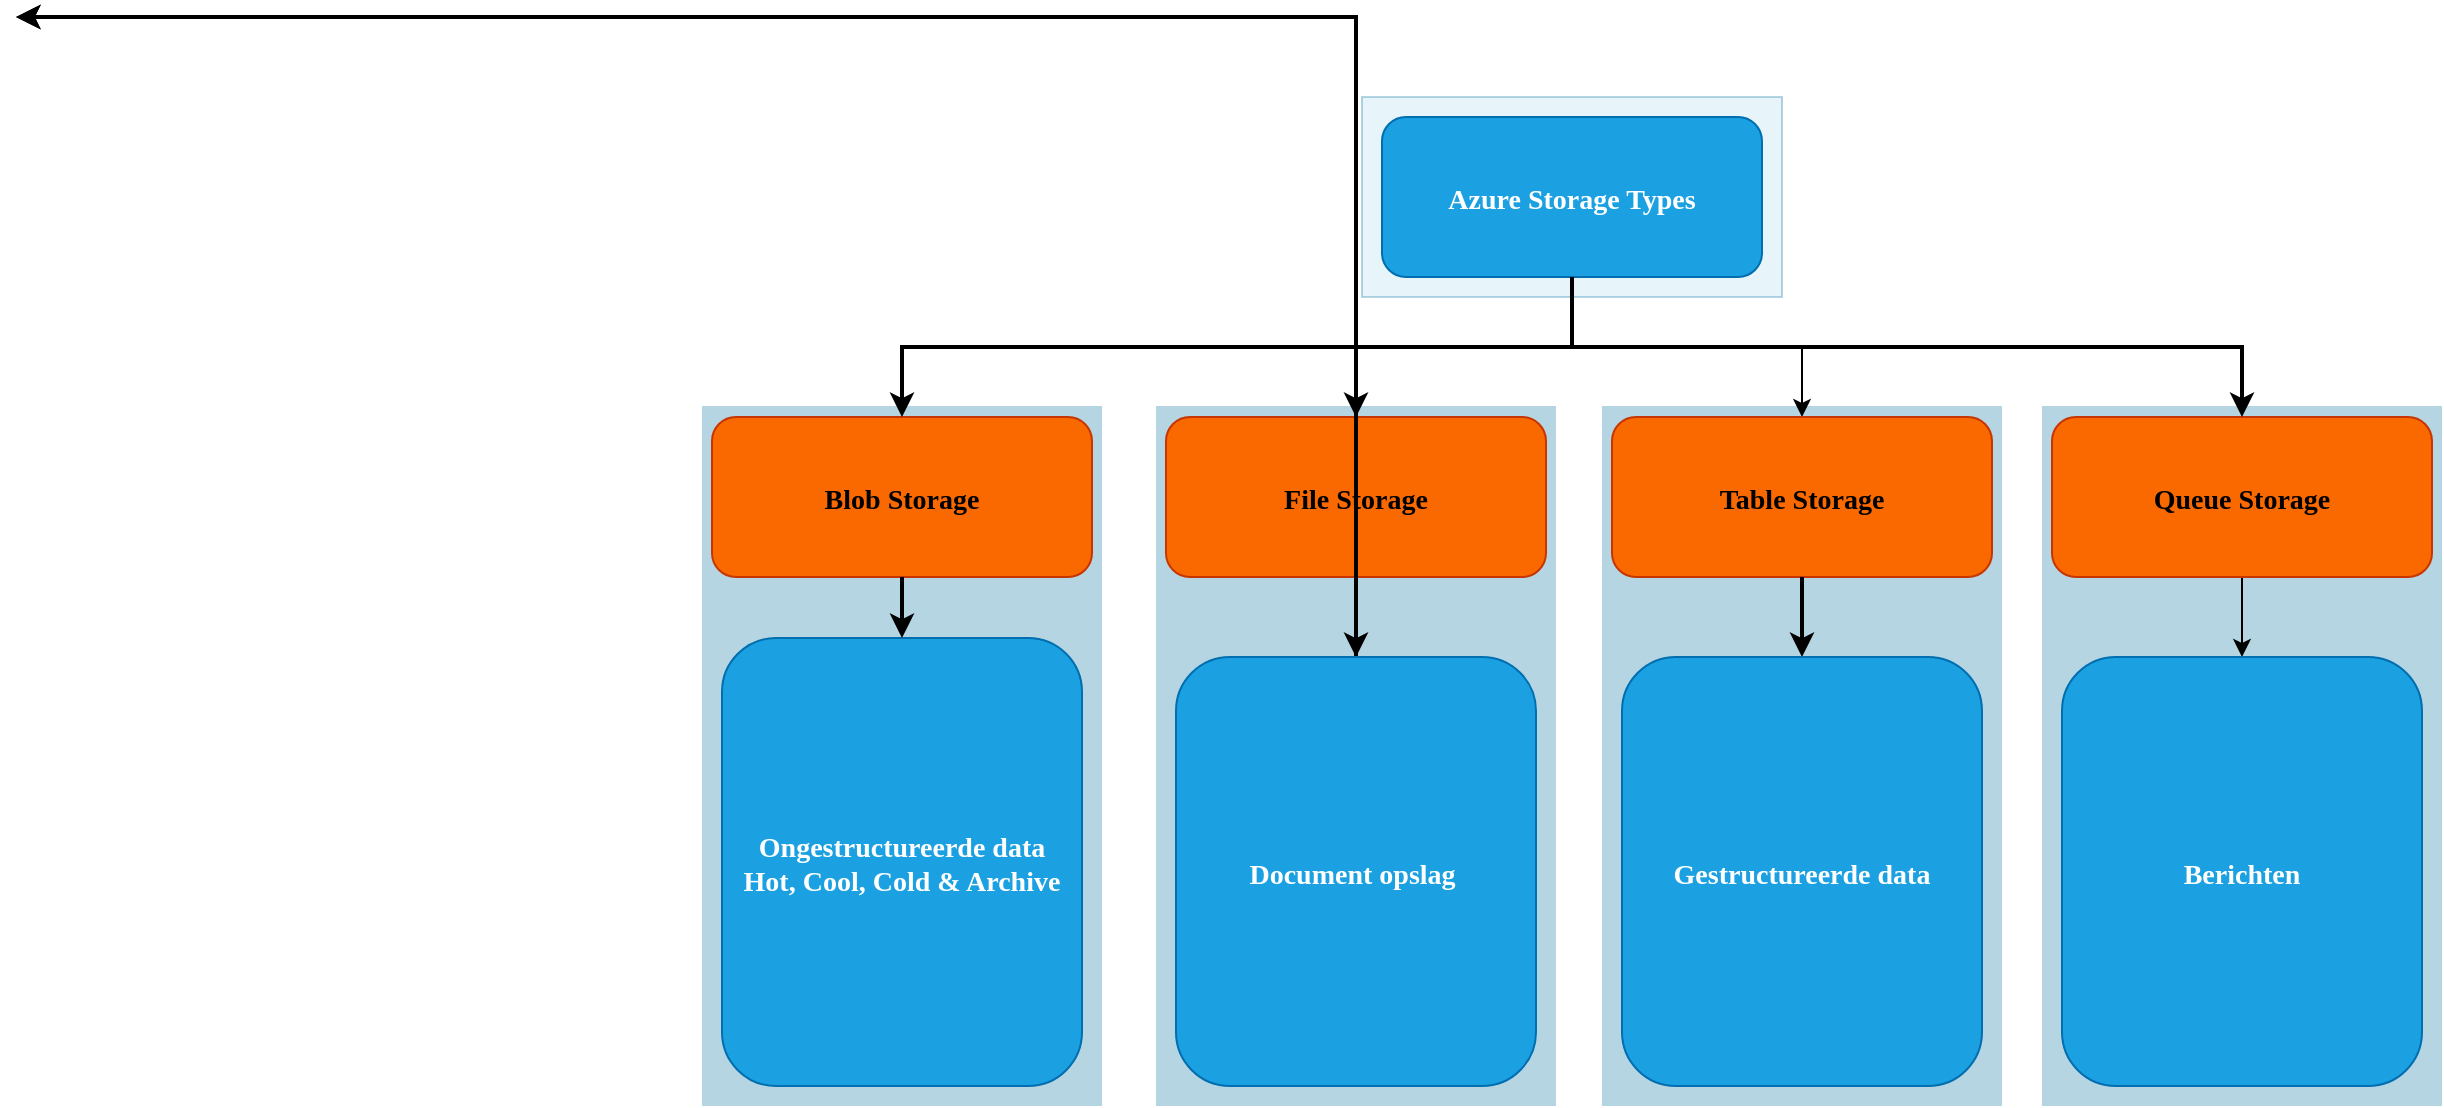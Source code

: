 <mxfile version="22.1.2" type="device">
  <diagram name="Page-1" id="2c0d36ab-eaac-3732-788b-9136903baeff">
    <mxGraphModel dx="1185" dy="661" grid="1" gridSize="10" guides="1" tooltips="1" connect="1" arrows="1" fold="1" page="1" pageScale="1.5" pageWidth="1169" pageHeight="827" background="none" math="0" shadow="0">
      <root>
        <mxCell id="0" />
        <mxCell id="1" parent="0" />
        <mxCell id="jIEwwn_bYMjbMSormNGw-134" value="" style="fillColor=#10739E;strokeColor=none;opacity=30;" vertex="1" parent="1">
          <mxGeometry x="1090" y="330" width="200" height="350" as="geometry" />
        </mxCell>
        <mxCell id="jIEwwn_bYMjbMSormNGw-132" value="" style="fillColor=#10739E;strokeColor=none;opacity=30;" vertex="1" parent="1">
          <mxGeometry x="420" y="330" width="200" height="350" as="geometry" />
        </mxCell>
        <mxCell id="jIEwwn_bYMjbMSormNGw-133" value="" style="fillColor=#10739E;strokeColor=none;opacity=30;" vertex="1" parent="1">
          <mxGeometry x="647" y="330" width="200" height="350" as="geometry" />
        </mxCell>
        <mxCell id="123" value="" style="fillColor=#b1ddf0;strokeColor=#10739e;opacity=30;" parent="1" vertex="1">
          <mxGeometry x="750" y="175.5" width="210" height="100.0" as="geometry" />
        </mxCell>
        <mxCell id="116" value="" style="fillColor=#10739E;strokeColor=none;opacity=30;" parent="1" vertex="1">
          <mxGeometry x="870" y="330" width="200" height="350" as="geometry" />
        </mxCell>
        <mxCell id="jIEwwn_bYMjbMSormNGw-127" style="edgeStyle=orthogonalEdgeStyle;rounded=0;orthogonalLoop=1;jettySize=auto;html=1;exitX=0.5;exitY=1;exitDx=0;exitDy=0;" edge="1" parent="1" source="2" target="10">
          <mxGeometry relative="1" as="geometry" />
        </mxCell>
        <mxCell id="2" value="Azure Storage Types" style="rounded=1;fillColor=#1ba1e2;strokeColor=#006EAF;fontStyle=1;fontFamily=Raleway;fontSize=14;fontSource=https%3A%2F%2Ffonts.googleapis.com%2Fcss%3Ffamily%3DRaleway;fontColor=#ffffff;" parent="1" vertex="1">
          <mxGeometry x="760" y="185.5" width="190" height="80" as="geometry" />
        </mxCell>
        <mxCell id="jIEwwn_bYMjbMSormNGw-131" style="edgeStyle=orthogonalEdgeStyle;rounded=0;orthogonalLoop=1;jettySize=auto;html=1;exitX=0.5;exitY=1;exitDx=0;exitDy=0;" edge="1" parent="1" source="4" target="jIEwwn_bYMjbMSormNGw-129">
          <mxGeometry relative="1" as="geometry" />
        </mxCell>
        <mxCell id="4" value="Queue Storage" style="rounded=1;fillColor=#fa6800;strokeColor=#C73500;fontColor=#000000;fontStyle=1;fontFamily=Raleway;fontSize=14;fontSource=https%3A%2F%2Ffonts.googleapis.com%2Fcss%3Ffamily%3DRaleway;" parent="1" vertex="1">
          <mxGeometry x="1095.0" y="335.5" width="190" height="80" as="geometry" />
        </mxCell>
        <mxCell id="9" value="" style="edgeStyle=elbowEdgeStyle;elbow=vertical;strokeWidth=2;rounded=0" parent="1" source="2" target="4" edge="1">
          <mxGeometry x="337" y="215.5" width="100" height="100" as="geometry">
            <mxPoint x="337" y="315.5" as="sourcePoint" />
            <mxPoint x="437" y="215.5" as="targetPoint" />
          </mxGeometry>
        </mxCell>
        <mxCell id="10" value="Table Storage" style="rounded=1;fillColor=#fa6800;strokeColor=#C73500;fontColor=#000000;fontStyle=1;fontFamily=Raleway;fontSize=14;fontSource=https%3A%2F%2Ffonts.googleapis.com%2Fcss%3Ffamily%3DRaleway;" parent="1" vertex="1">
          <mxGeometry x="875" y="335.5" width="190" height="80" as="geometry" />
        </mxCell>
        <mxCell id="12" value="File Storage" style="rounded=1;fillColor=#fa6800;strokeColor=#C73500;fontColor=#000000;fontStyle=1;fontFamily=Raleway;fontSize=14;fontSource=https%3A%2F%2Ffonts.googleapis.com%2Fcss%3Ffamily%3DRaleway;" parent="1" vertex="1">
          <mxGeometry x="652.0" y="335.5" width="190" height="80" as="geometry" />
        </mxCell>
        <mxCell id="13" value="Blob Storage" style="rounded=1;fillColor=#fa6800;strokeColor=#C73500;fontColor=#000000;fontStyle=1;fontFamily=Raleway;fontSize=14;fontSource=https%3A%2F%2Ffonts.googleapis.com%2Fcss%3Ffamily%3DRaleway;" parent="1" vertex="1">
          <mxGeometry x="425" y="335.5" width="190" height="80" as="geometry" />
        </mxCell>
        <mxCell id="14" value="Ongestructureerde data&#xa;Hot, Cool, Cold &amp; Archive" style="rounded=1;fillColor=#1ba1e2;strokeColor=#006EAF;fontColor=#ffffff;fontStyle=1;fontFamily=Raleway;fontSize=14;align=center;horizontal=1;verticalAlign=middle;fontSource=https%3A%2F%2Ffonts.googleapis.com%2Fcss%3Ffamily%3DRaleway;" parent="1" vertex="1">
          <mxGeometry x="430" y="446" width="180" height="224" as="geometry" />
        </mxCell>
        <mxCell id="59" value="" style="edgeStyle=elbowEdgeStyle;elbow=vertical;strokeWidth=2;rounded=0" parent="1" source="2" target="12" edge="1">
          <mxGeometry x="347" y="225.5" width="100" height="100" as="geometry">
            <mxPoint x="862.0" y="275.5" as="sourcePoint" />
            <mxPoint x="1467.0" y="345.5" as="targetPoint" />
          </mxGeometry>
        </mxCell>
        <mxCell id="61" value="" style="edgeStyle=elbowEdgeStyle;elbow=vertical;strokeWidth=2;rounded=0" parent="1" source="2" target="13" edge="1">
          <mxGeometry x="-23" y="135.5" width="100" height="100" as="geometry">
            <mxPoint x="-23" y="235.5" as="sourcePoint" />
            <mxPoint x="77" y="135.5" as="targetPoint" />
          </mxGeometry>
        </mxCell>
        <mxCell id="62" value="" style="edgeStyle=elbowEdgeStyle;elbow=vertical;strokeWidth=2;rounded=0" parent="1" source="13" target="14" edge="1">
          <mxGeometry x="-23" y="135.5" width="100" height="100" as="geometry">
            <mxPoint x="292" y="235.5" as="sourcePoint" />
            <mxPoint x="392" y="135.5" as="targetPoint" />
          </mxGeometry>
        </mxCell>
        <mxCell id="76" value="" style="edgeStyle=elbowEdgeStyle;elbow=horizontal;strokeWidth=2;rounded=0" parent="1" target="34" edge="1">
          <mxGeometry x="-23" y="135.5" width="100" height="100" as="geometry">
            <mxPoint x="767" y="485.5" as="sourcePoint" />
            <mxPoint x="77" y="135.5" as="targetPoint" />
            <Array as="points">
              <mxPoint x="747" y="535.5" />
            </Array>
          </mxGeometry>
        </mxCell>
        <mxCell id="77" value="" style="edgeStyle=elbowEdgeStyle;elbow=horizontal;strokeWidth=2;rounded=0" parent="1" target="35" edge="1">
          <mxGeometry x="-23" y="135.5" width="100" height="100" as="geometry">
            <mxPoint x="767" y="485.5" as="sourcePoint" />
            <mxPoint x="77" y="135.5" as="targetPoint" />
            <Array as="points">
              <mxPoint x="747" y="575.5" />
            </Array>
          </mxGeometry>
        </mxCell>
        <mxCell id="101" value="" style="edgeStyle=elbowEdgeStyle;elbow=vertical;strokeWidth=2;rounded=0" parent="1" source="12" edge="1">
          <mxGeometry x="-23" y="135.5" width="100" height="100" as="geometry">
            <mxPoint x="67" y="235.5" as="sourcePoint" />
            <mxPoint x="747" y="455.5" as="targetPoint" />
          </mxGeometry>
        </mxCell>
        <mxCell id="103" value="" style="edgeStyle=elbowEdgeStyle;elbow=vertical;strokeWidth=2;rounded=0" parent="1" source="10" edge="1">
          <mxGeometry x="-23" y="135.5" width="100" height="100" as="geometry">
            <mxPoint x="-95" y="235.5" as="sourcePoint" />
            <mxPoint x="970" y="455.5" as="targetPoint" />
          </mxGeometry>
        </mxCell>
        <mxCell id="jIEwwn_bYMjbMSormNGw-126" value="Document opslag " style="rounded=1;fillColor=#1ba1e2;strokeColor=#006EAF;fontColor=#ffffff;fontStyle=1;fontFamily=Raleway;fontSize=14;fontSource=https%3A%2F%2Ffonts.googleapis.com%2Fcss%3Ffamily%3DRaleway;" vertex="1" parent="1">
          <mxGeometry x="657" y="455.5" width="180" height="214.5" as="geometry" />
        </mxCell>
        <mxCell id="jIEwwn_bYMjbMSormNGw-128" value="Gestructureerde data" style="rounded=1;fillColor=#1ba1e2;strokeColor=#006EAF;fontColor=#ffffff;fontStyle=1;fontFamily=Raleway;fontSize=14" vertex="1" parent="1">
          <mxGeometry x="880" y="455.5" width="180" height="214.5" as="geometry" />
        </mxCell>
        <mxCell id="jIEwwn_bYMjbMSormNGw-129" value="Berichten" style="rounded=1;fillColor=#1ba1e2;strokeColor=#006EAF;fontColor=#ffffff;fontStyle=1;fontFamily=Raleway;fontSize=14;labelBackgroundColor=none;" vertex="1" parent="1">
          <mxGeometry x="1100" y="455.5" width="180" height="214.5" as="geometry" />
        </mxCell>
      </root>
    </mxGraphModel>
  </diagram>
</mxfile>
